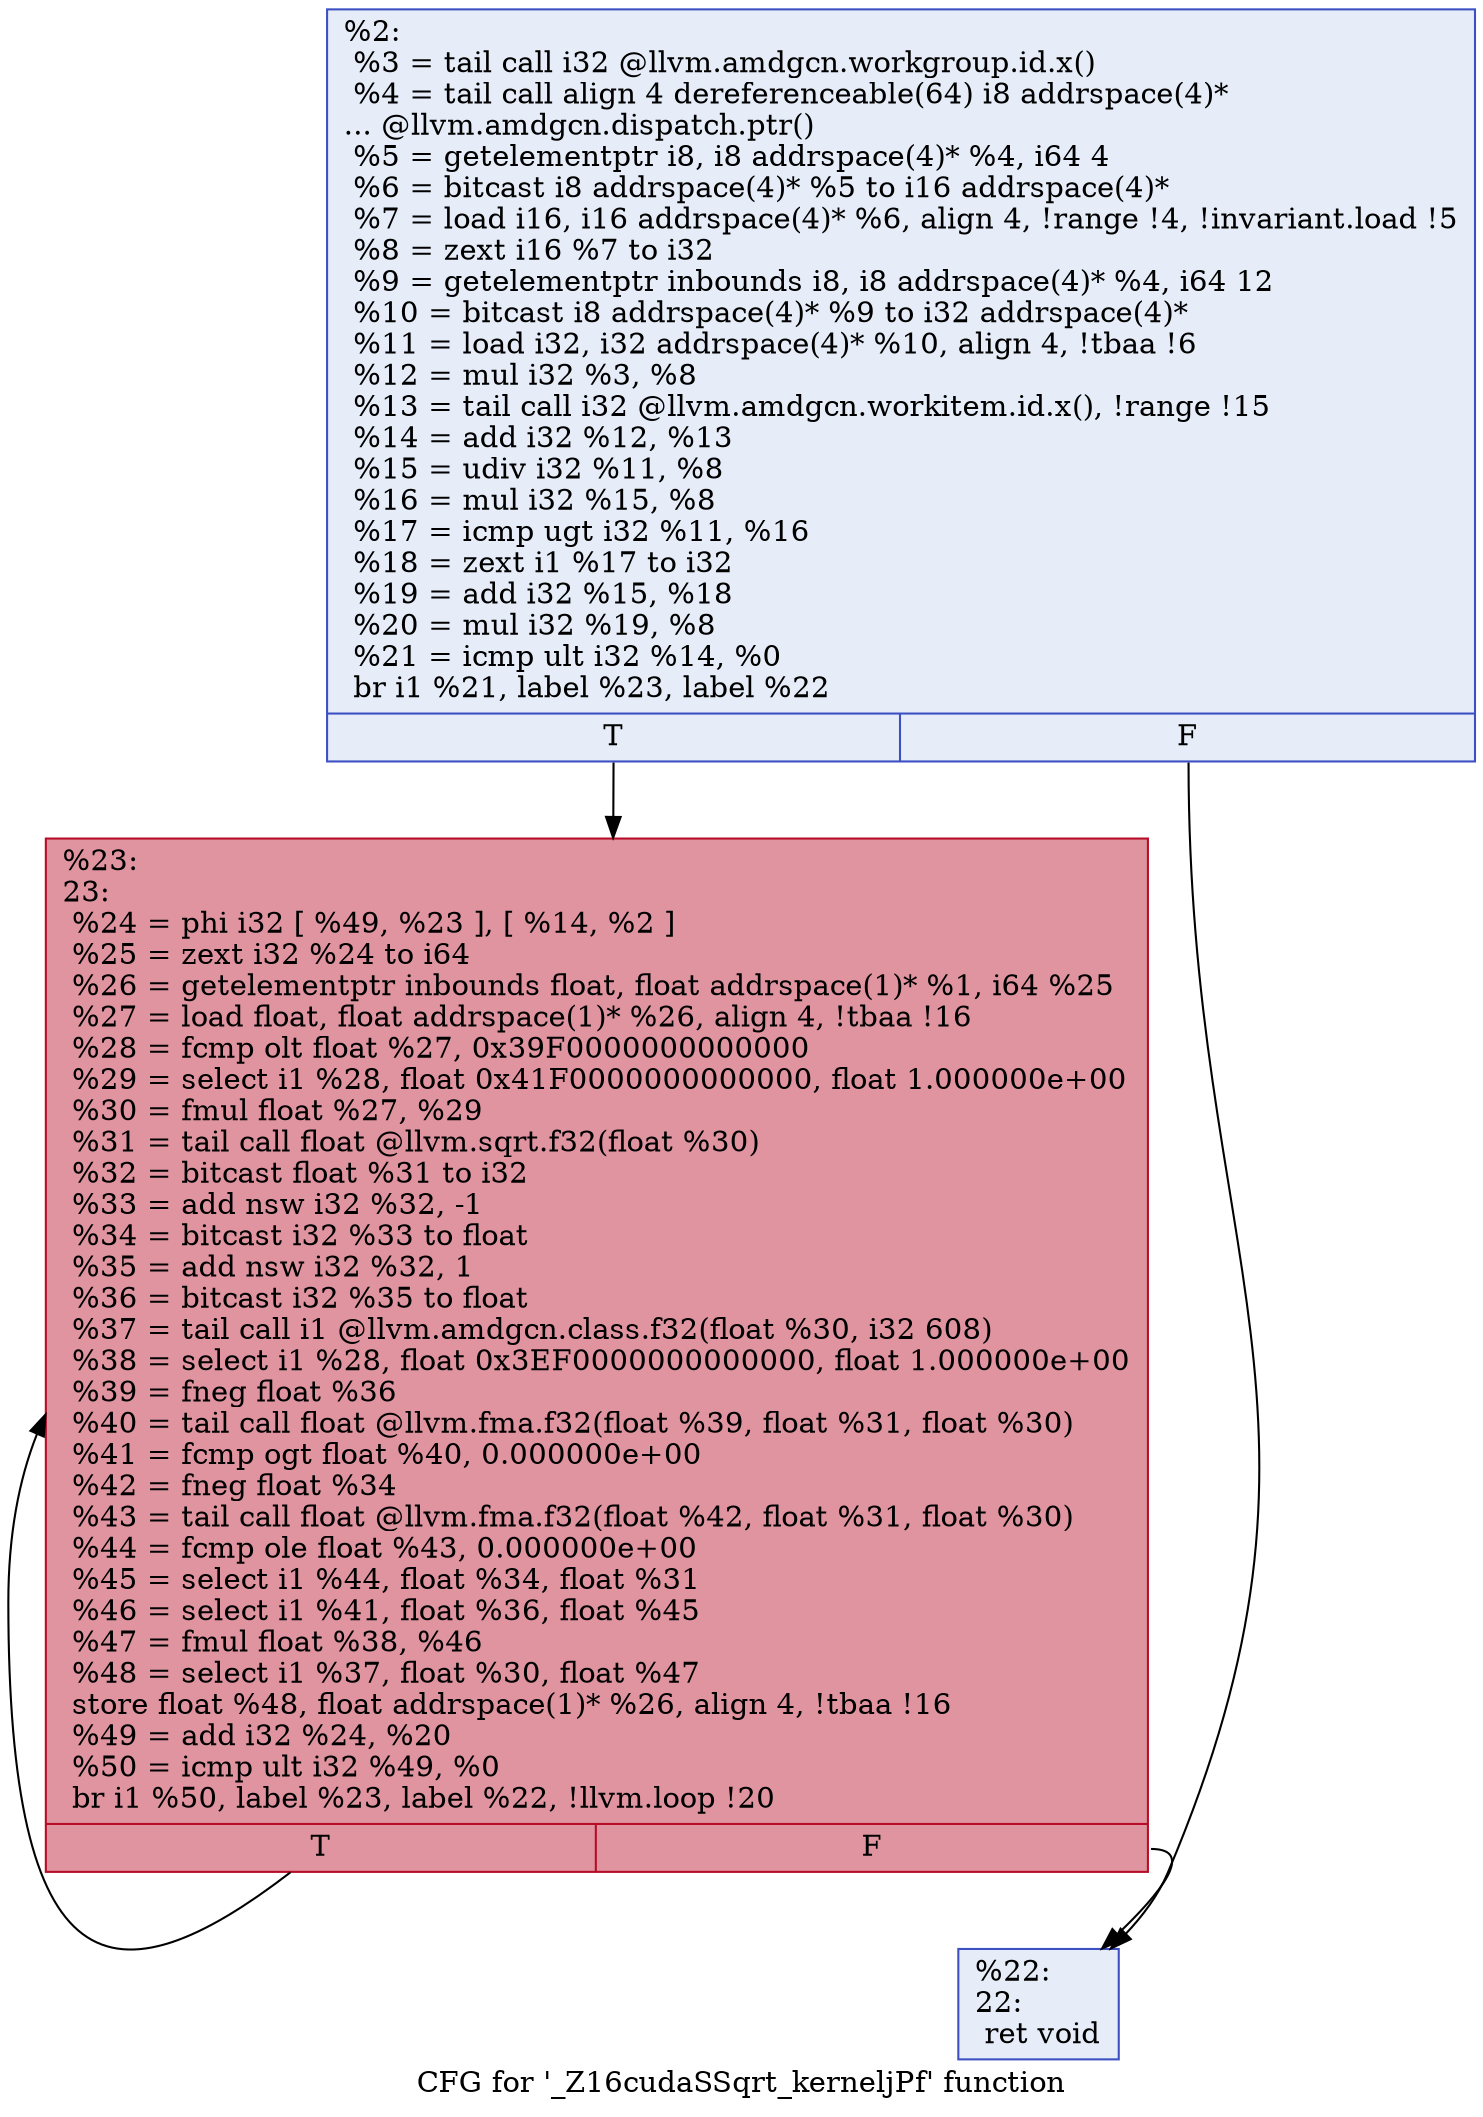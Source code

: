 digraph "CFG for '_Z16cudaSSqrt_kerneljPf' function" {
	label="CFG for '_Z16cudaSSqrt_kerneljPf' function";

	Node0x4ed3880 [shape=record,color="#3d50c3ff", style=filled, fillcolor="#c7d7f070",label="{%2:\l  %3 = tail call i32 @llvm.amdgcn.workgroup.id.x()\l  %4 = tail call align 4 dereferenceable(64) i8 addrspace(4)*\l... @llvm.amdgcn.dispatch.ptr()\l  %5 = getelementptr i8, i8 addrspace(4)* %4, i64 4\l  %6 = bitcast i8 addrspace(4)* %5 to i16 addrspace(4)*\l  %7 = load i16, i16 addrspace(4)* %6, align 4, !range !4, !invariant.load !5\l  %8 = zext i16 %7 to i32\l  %9 = getelementptr inbounds i8, i8 addrspace(4)* %4, i64 12\l  %10 = bitcast i8 addrspace(4)* %9 to i32 addrspace(4)*\l  %11 = load i32, i32 addrspace(4)* %10, align 4, !tbaa !6\l  %12 = mul i32 %3, %8\l  %13 = tail call i32 @llvm.amdgcn.workitem.id.x(), !range !15\l  %14 = add i32 %12, %13\l  %15 = udiv i32 %11, %8\l  %16 = mul i32 %15, %8\l  %17 = icmp ugt i32 %11, %16\l  %18 = zext i1 %17 to i32\l  %19 = add i32 %15, %18\l  %20 = mul i32 %19, %8\l  %21 = icmp ult i32 %14, %0\l  br i1 %21, label %23, label %22\l|{<s0>T|<s1>F}}"];
	Node0x4ed3880:s0 -> Node0x4ed5e30;
	Node0x4ed3880:s1 -> Node0x4ed5ec0;
	Node0x4ed5ec0 [shape=record,color="#3d50c3ff", style=filled, fillcolor="#c7d7f070",label="{%22:\l22:                                               \l  ret void\l}"];
	Node0x4ed5e30 [shape=record,color="#b70d28ff", style=filled, fillcolor="#b70d2870",label="{%23:\l23:                                               \l  %24 = phi i32 [ %49, %23 ], [ %14, %2 ]\l  %25 = zext i32 %24 to i64\l  %26 = getelementptr inbounds float, float addrspace(1)* %1, i64 %25\l  %27 = load float, float addrspace(1)* %26, align 4, !tbaa !16\l  %28 = fcmp olt float %27, 0x39F0000000000000\l  %29 = select i1 %28, float 0x41F0000000000000, float 1.000000e+00\l  %30 = fmul float %27, %29\l  %31 = tail call float @llvm.sqrt.f32(float %30)\l  %32 = bitcast float %31 to i32\l  %33 = add nsw i32 %32, -1\l  %34 = bitcast i32 %33 to float\l  %35 = add nsw i32 %32, 1\l  %36 = bitcast i32 %35 to float\l  %37 = tail call i1 @llvm.amdgcn.class.f32(float %30, i32 608)\l  %38 = select i1 %28, float 0x3EF0000000000000, float 1.000000e+00\l  %39 = fneg float %36\l  %40 = tail call float @llvm.fma.f32(float %39, float %31, float %30)\l  %41 = fcmp ogt float %40, 0.000000e+00\l  %42 = fneg float %34\l  %43 = tail call float @llvm.fma.f32(float %42, float %31, float %30)\l  %44 = fcmp ole float %43, 0.000000e+00\l  %45 = select i1 %44, float %34, float %31\l  %46 = select i1 %41, float %36, float %45\l  %47 = fmul float %38, %46\l  %48 = select i1 %37, float %30, float %47\l  store float %48, float addrspace(1)* %26, align 4, !tbaa !16\l  %49 = add i32 %24, %20\l  %50 = icmp ult i32 %49, %0\l  br i1 %50, label %23, label %22, !llvm.loop !20\l|{<s0>T|<s1>F}}"];
	Node0x4ed5e30:s0 -> Node0x4ed5e30;
	Node0x4ed5e30:s1 -> Node0x4ed5ec0;
}

